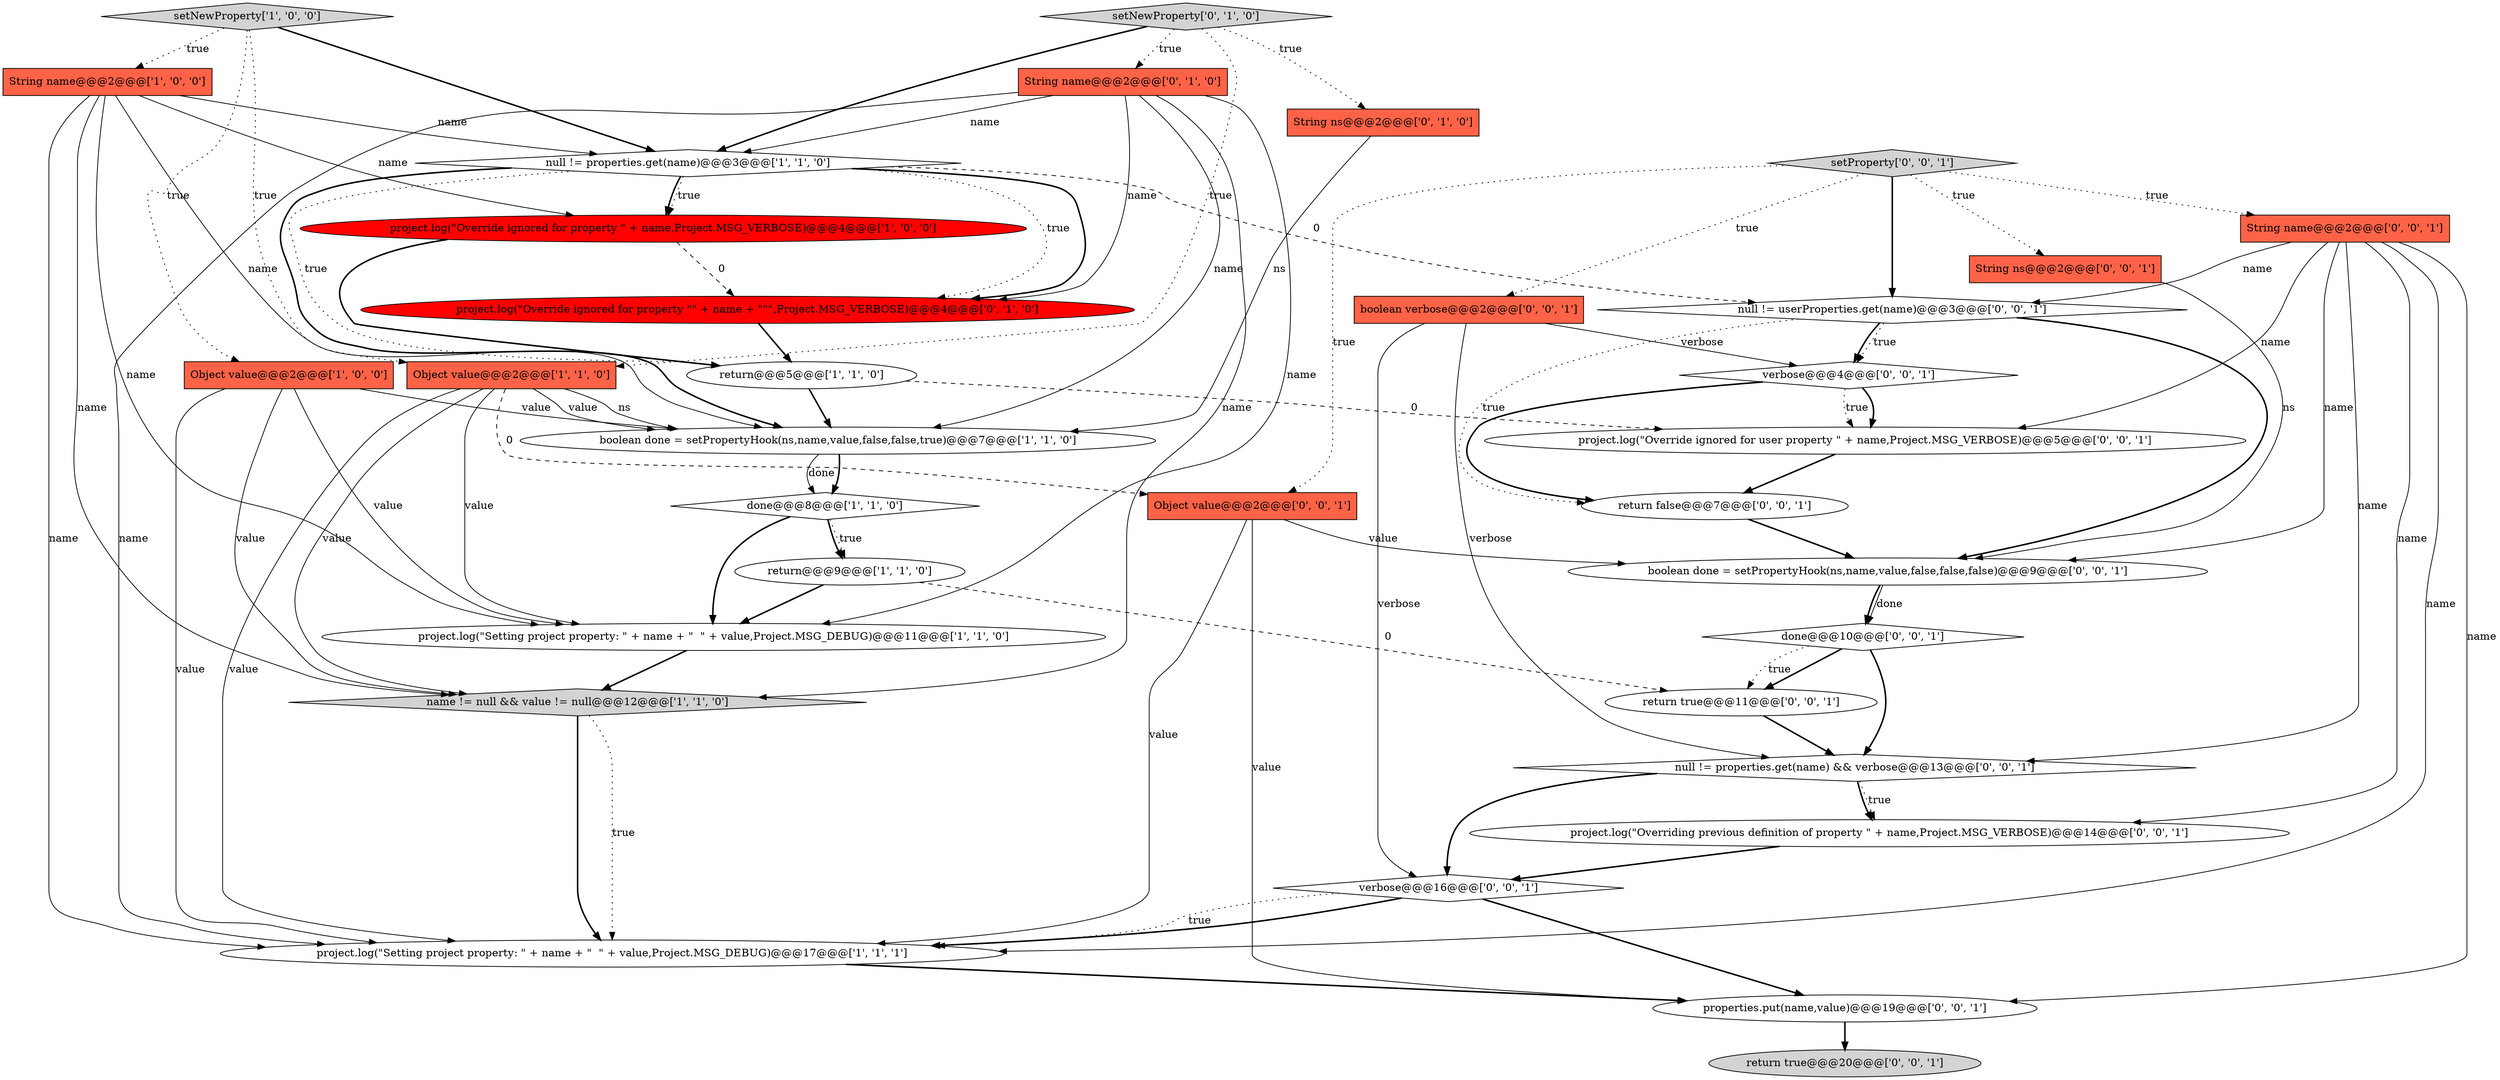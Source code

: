 digraph {
15 [style = filled, label = "String name@@@2@@@['0', '1', '0']", fillcolor = tomato, shape = box image = "AAA0AAABBB2BBB"];
20 [style = filled, label = "verbose@@@4@@@['0', '0', '1']", fillcolor = white, shape = diamond image = "AAA0AAABBB3BBB"];
1 [style = filled, label = "project.log(\"Override ignored for property \" + name,Project.MSG_VERBOSE)@@@4@@@['1', '0', '0']", fillcolor = red, shape = ellipse image = "AAA1AAABBB1BBB"];
8 [style = filled, label = "setNewProperty['1', '0', '0']", fillcolor = lightgray, shape = diamond image = "AAA0AAABBB1BBB"];
27 [style = filled, label = "Object value@@@2@@@['0', '0', '1']", fillcolor = tomato, shape = box image = "AAA0AAABBB3BBB"];
33 [style = filled, label = "return false@@@7@@@['0', '0', '1']", fillcolor = white, shape = ellipse image = "AAA0AAABBB3BBB"];
19 [style = filled, label = "String ns@@@2@@@['0', '0', '1']", fillcolor = tomato, shape = box image = "AAA0AAABBB3BBB"];
0 [style = filled, label = "String name@@@2@@@['1', '0', '0']", fillcolor = tomato, shape = box image = "AAA0AAABBB1BBB"];
11 [style = filled, label = "Object value@@@2@@@['1', '1', '0']", fillcolor = tomato, shape = box image = "AAA0AAABBB1BBB"];
10 [style = filled, label = "Object value@@@2@@@['1', '0', '0']", fillcolor = tomato, shape = box image = "AAA0AAABBB1BBB"];
31 [style = filled, label = "setProperty['0', '0', '1']", fillcolor = lightgray, shape = diamond image = "AAA0AAABBB3BBB"];
4 [style = filled, label = "return@@@5@@@['1', '1', '0']", fillcolor = white, shape = ellipse image = "AAA0AAABBB1BBB"];
25 [style = filled, label = "String name@@@2@@@['0', '0', '1']", fillcolor = tomato, shape = box image = "AAA0AAABBB3BBB"];
9 [style = filled, label = "project.log(\"Setting project property: \" + name + \"  \" + value,Project.MSG_DEBUG)@@@17@@@['1', '1', '1']", fillcolor = white, shape = ellipse image = "AAA0AAABBB1BBB"];
28 [style = filled, label = "project.log(\"Overriding previous definition of property \" + name,Project.MSG_VERBOSE)@@@14@@@['0', '0', '1']", fillcolor = white, shape = ellipse image = "AAA0AAABBB3BBB"];
21 [style = filled, label = "done@@@10@@@['0', '0', '1']", fillcolor = white, shape = diamond image = "AAA0AAABBB3BBB"];
14 [style = filled, label = "project.log(\"Override ignored for property \"\" + name + \"\"\",Project.MSG_VERBOSE)@@@4@@@['0', '1', '0']", fillcolor = red, shape = ellipse image = "AAA1AAABBB2BBB"];
5 [style = filled, label = "boolean done = setPropertyHook(ns,name,value,false,false,true)@@@7@@@['1', '1', '0']", fillcolor = white, shape = ellipse image = "AAA0AAABBB1BBB"];
18 [style = filled, label = "boolean verbose@@@2@@@['0', '0', '1']", fillcolor = tomato, shape = box image = "AAA0AAABBB3BBB"];
22 [style = filled, label = "verbose@@@16@@@['0', '0', '1']", fillcolor = white, shape = diamond image = "AAA0AAABBB3BBB"];
13 [style = filled, label = "String ns@@@2@@@['0', '1', '0']", fillcolor = tomato, shape = box image = "AAA0AAABBB2BBB"];
29 [style = filled, label = "return true@@@20@@@['0', '0', '1']", fillcolor = lightgray, shape = ellipse image = "AAA0AAABBB3BBB"];
17 [style = filled, label = "properties.put(name,value)@@@19@@@['0', '0', '1']", fillcolor = white, shape = ellipse image = "AAA0AAABBB3BBB"];
16 [style = filled, label = "setNewProperty['0', '1', '0']", fillcolor = lightgray, shape = diamond image = "AAA0AAABBB2BBB"];
24 [style = filled, label = "null != properties.get(name) && verbose@@@13@@@['0', '0', '1']", fillcolor = white, shape = diamond image = "AAA0AAABBB3BBB"];
7 [style = filled, label = "return@@@9@@@['1', '1', '0']", fillcolor = white, shape = ellipse image = "AAA0AAABBB1BBB"];
23 [style = filled, label = "project.log(\"Override ignored for user property \" + name,Project.MSG_VERBOSE)@@@5@@@['0', '0', '1']", fillcolor = white, shape = ellipse image = "AAA0AAABBB3BBB"];
6 [style = filled, label = "done@@@8@@@['1', '1', '0']", fillcolor = white, shape = diamond image = "AAA0AAABBB1BBB"];
30 [style = filled, label = "return true@@@11@@@['0', '0', '1']", fillcolor = white, shape = ellipse image = "AAA0AAABBB3BBB"];
12 [style = filled, label = "name != null && value != null@@@12@@@['1', '1', '0']", fillcolor = lightgray, shape = diamond image = "AAA0AAABBB1BBB"];
26 [style = filled, label = "boolean done = setPropertyHook(ns,name,value,false,false,false)@@@9@@@['0', '0', '1']", fillcolor = white, shape = ellipse image = "AAA0AAABBB3BBB"];
32 [style = filled, label = "null != userProperties.get(name)@@@3@@@['0', '0', '1']", fillcolor = white, shape = diamond image = "AAA0AAABBB3BBB"];
3 [style = filled, label = "project.log(\"Setting project property: \" + name + \"  \" + value,Project.MSG_DEBUG)@@@11@@@['1', '1', '0']", fillcolor = white, shape = ellipse image = "AAA0AAABBB1BBB"];
2 [style = filled, label = "null != properties.get(name)@@@3@@@['1', '1', '0']", fillcolor = white, shape = diamond image = "AAA0AAABBB1BBB"];
6->3 [style = bold, label=""];
16->13 [style = dotted, label="true"];
25->9 [style = solid, label="name"];
2->32 [style = dashed, label="0"];
0->1 [style = solid, label="name"];
21->24 [style = bold, label=""];
21->30 [style = bold, label=""];
12->9 [style = bold, label=""];
10->3 [style = solid, label="value"];
0->3 [style = solid, label="name"];
18->24 [style = solid, label="verbose"];
23->33 [style = bold, label=""];
2->14 [style = bold, label=""];
31->27 [style = dotted, label="true"];
15->3 [style = solid, label="name"];
8->0 [style = dotted, label="true"];
27->26 [style = solid, label="value"];
0->9 [style = solid, label="name"];
4->23 [style = dashed, label="0"];
0->2 [style = solid, label="name"];
15->9 [style = solid, label="name"];
19->26 [style = solid, label="ns"];
32->20 [style = bold, label=""];
18->20 [style = solid, label="verbose"];
31->19 [style = dotted, label="true"];
31->25 [style = dotted, label="true"];
24->28 [style = bold, label=""];
1->4 [style = bold, label=""];
1->14 [style = dashed, label="0"];
11->5 [style = solid, label="ns"];
25->26 [style = solid, label="name"];
22->9 [style = bold, label=""];
9->17 [style = bold, label=""];
0->5 [style = solid, label="name"];
32->26 [style = bold, label=""];
15->2 [style = solid, label="name"];
25->17 [style = solid, label="name"];
0->12 [style = solid, label="name"];
5->6 [style = bold, label=""];
20->23 [style = bold, label=""];
21->30 [style = dotted, label="true"];
27->9 [style = solid, label="value"];
6->7 [style = dotted, label="true"];
22->17 [style = bold, label=""];
11->12 [style = solid, label="value"];
22->9 [style = dotted, label="true"];
6->7 [style = bold, label=""];
16->11 [style = dotted, label="true"];
14->4 [style = bold, label=""];
25->24 [style = solid, label="name"];
5->6 [style = solid, label="done"];
11->5 [style = solid, label="value"];
30->24 [style = bold, label=""];
2->1 [style = bold, label=""];
31->32 [style = bold, label=""];
32->20 [style = dotted, label="true"];
3->12 [style = bold, label=""];
31->18 [style = dotted, label="true"];
32->33 [style = dotted, label="true"];
33->26 [style = bold, label=""];
26->21 [style = bold, label=""];
11->9 [style = solid, label="value"];
8->2 [style = bold, label=""];
2->4 [style = dotted, label="true"];
20->23 [style = dotted, label="true"];
8->11 [style = dotted, label="true"];
10->12 [style = solid, label="value"];
18->22 [style = solid, label="verbose"];
2->14 [style = dotted, label="true"];
15->5 [style = solid, label="name"];
11->27 [style = dashed, label="0"];
4->5 [style = bold, label=""];
28->22 [style = bold, label=""];
10->5 [style = solid, label="value"];
2->5 [style = bold, label=""];
16->15 [style = dotted, label="true"];
25->23 [style = solid, label="name"];
15->12 [style = solid, label="name"];
15->14 [style = solid, label="name"];
11->3 [style = solid, label="value"];
26->21 [style = solid, label="done"];
8->10 [style = dotted, label="true"];
27->17 [style = solid, label="value"];
16->2 [style = bold, label=""];
25->28 [style = solid, label="name"];
24->28 [style = dotted, label="true"];
24->22 [style = bold, label=""];
7->3 [style = bold, label=""];
20->33 [style = bold, label=""];
13->5 [style = solid, label="ns"];
2->1 [style = dotted, label="true"];
7->30 [style = dashed, label="0"];
10->9 [style = solid, label="value"];
25->32 [style = solid, label="name"];
17->29 [style = bold, label=""];
12->9 [style = dotted, label="true"];
}
